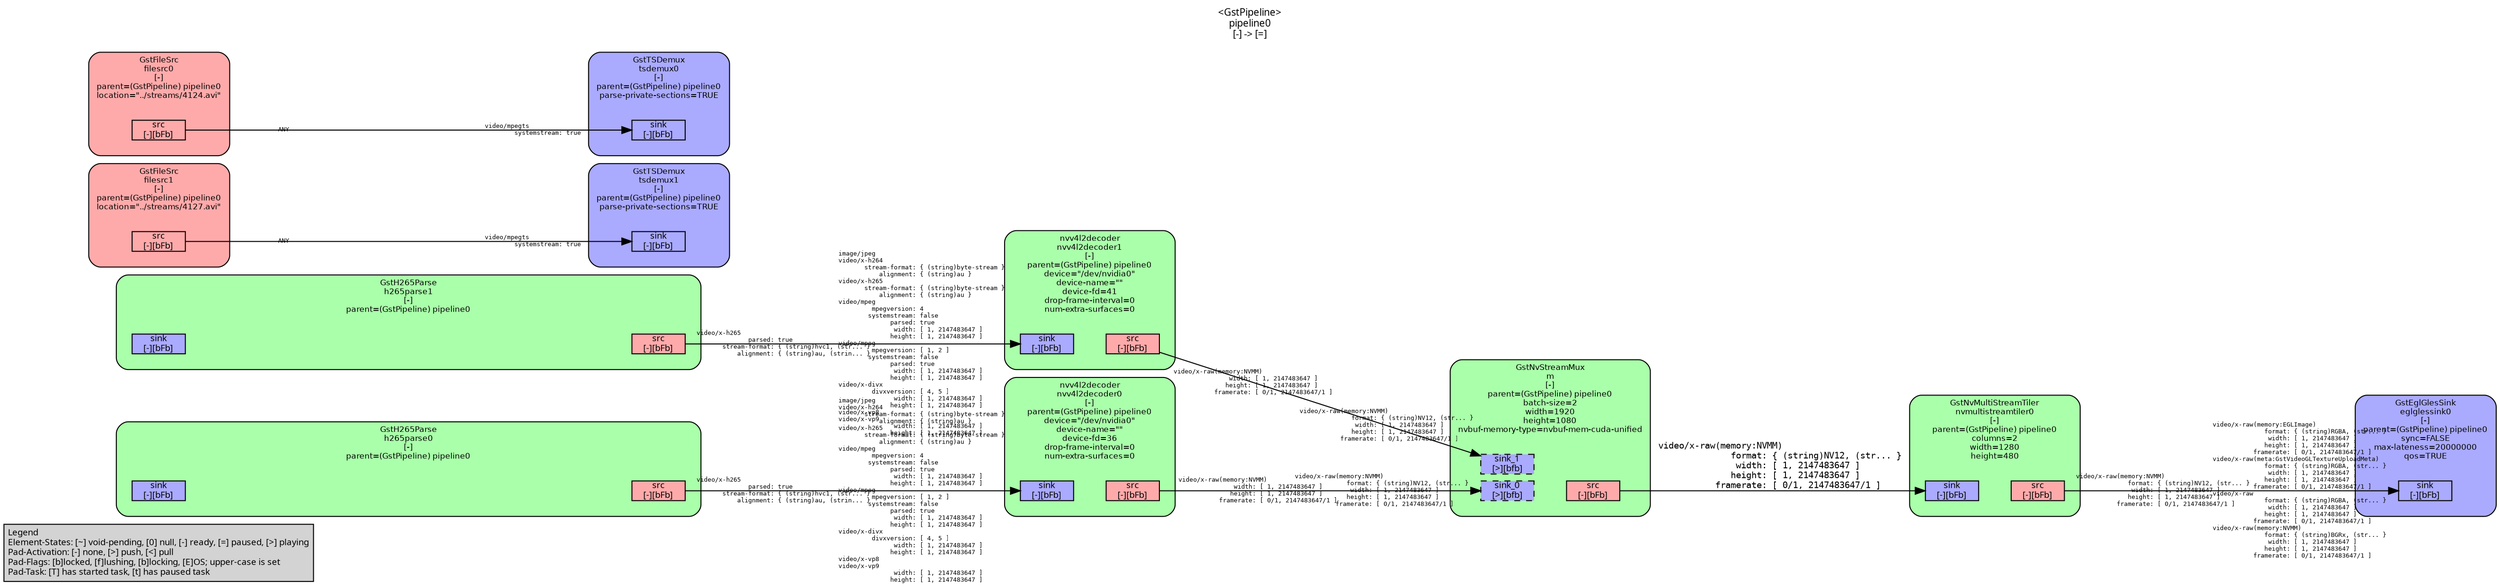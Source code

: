 digraph pipeline {
  rankdir=LR;
  fontname="sans";
  fontsize="10";
  labelloc=t;
  nodesep=.1;
  ranksep=.2;
  label="<GstPipeline>\npipeline0\n[-] -> [=]";
  node [style="filled,rounded", shape=box, fontsize="9", fontname="sans", margin="0.0,0.0"];
  edge [labelfontsize="6", fontsize="9", fontname="monospace"];
  
  legend [
    pos="0,0!",
    margin="0.05,0.05",
    style="filled",
    label="Legend\lElement-States: [~] void-pending, [0] null, [-] ready, [=] paused, [>] playing\lPad-Activation: [-] none, [>] push, [<] pull\lPad-Flags: [b]locked, [f]lushing, [b]locking, [E]OS; upper-case is set\lPad-Task: [T] has started task, [t] has paused task\l",
  ];
  subgraph cluster_eglglessink0_0x55d2ab2d9420 {
    fontname="Bitstream Vera Sans";
    fontsize="8";
    style="filled,rounded";
    color=black;
    label="GstEglGlesSink\neglglessink0\n[-]\nparent=(GstPipeline) pipeline0\nsync=FALSE\nmax-lateness=20000000\nqos=TRUE";
    subgraph cluster_eglglessink0_0x55d2ab2d9420_sink {
      label="";
      style="invis";
      eglglessink0_0x55d2ab2d9420_sink_0x55d2ab2d0620 [color=black, fillcolor="#aaaaff", label="sink\n[-][bFb]", height="0.2", style="filled,solid"];
    }

    fillcolor="#aaaaff";
  }

  subgraph cluster_nvmultistreamtiler0_0x55d2ab28c150 {
    fontname="Bitstream Vera Sans";
    fontsize="8";
    style="filled,rounded";
    color=black;
    label="GstNvMultiStreamTiler\nnvmultistreamtiler0\n[-]\nparent=(GstPipeline) pipeline0\ncolumns=2\nwidth=1280\nheight=480";
    subgraph cluster_nvmultistreamtiler0_0x55d2ab28c150_sink {
      label="";
      style="invis";
      nvmultistreamtiler0_0x55d2ab28c150_sink_0x55d2ab2d0180 [color=black, fillcolor="#aaaaff", label="sink\n[-][bFb]", height="0.2", style="filled,solid"];
    }

    subgraph cluster_nvmultistreamtiler0_0x55d2ab28c150_src {
      label="";
      style="invis";
      nvmultistreamtiler0_0x55d2ab28c150_src_0x55d2ab2d03d0 [color=black, fillcolor="#ffaaaa", label="src\n[-][bFb]", height="0.2", style="filled,solid"];
    }

    nvmultistreamtiler0_0x55d2ab28c150_sink_0x55d2ab2d0180 -> nvmultistreamtiler0_0x55d2ab28c150_src_0x55d2ab2d03d0 [style="invis"];
    fillcolor="#aaffaa";
  }

  nvmultistreamtiler0_0x55d2ab28c150_src_0x55d2ab2d03d0 -> eglglessink0_0x55d2ab2d9420_sink_0x55d2ab2d0620 [labeldistance="10", labelangle="0", label="                                                  ", taillabel="video/x-raw(memory:NVMM)\l              format: { (string)NV12, (str... }\l               width: [ 1, 2147483647 ]\l              height: [ 1, 2147483647 ]\l           framerate: [ 0/1, 2147483647/1 ]\l", headlabel="video/x-raw(memory:EGLImage)\l              format: { (string)RGBA, (str... }\l               width: [ 1, 2147483647 ]\l              height: [ 1, 2147483647 ]\l           framerate: [ 0/1, 2147483647/1 ]\lvideo/x-raw(meta:GstVideoGLTextureUploadMeta)\l              format: { (string)RGBA, (str... }\l               width: [ 1, 2147483647 ]\l              height: [ 1, 2147483647 ]\l           framerate: [ 0/1, 2147483647/1 ]\lvideo/x-raw\l              format: { (string)RGBA, (str... }\l               width: [ 1, 2147483647 ]\l              height: [ 1, 2147483647 ]\l           framerate: [ 0/1, 2147483647/1 ]\lvideo/x-raw(memory:NVMM)\l              format: { (string)BGRx, (str... }\l               width: [ 1, 2147483647 ]\l              height: [ 1, 2147483647 ]\l           framerate: [ 0/1, 2147483647/1 ]\l"]
  subgraph cluster_m_0x55d2ab2ce030 {
    fontname="Bitstream Vera Sans";
    fontsize="8";
    style="filled,rounded";
    color=black;
    label="GstNvStreamMux\nm\n[-]\nparent=(GstPipeline) pipeline0\nbatch-size=2\nwidth=1920\nheight=1080\nnvbuf-memory-type=nvbuf-mem-cuda-unified";
    subgraph cluster_m_0x55d2ab2ce030_sink {
      label="";
      style="invis";
      m_0x55d2ab2ce030_sink_0_0x55d2ab2d0870 [color=black, fillcolor="#aaaaff", label="sink_0\n[>][bfb]", height="0.2", style="filled,dashed"];
      m_0x55d2ab2ce030_sink_1_0x55d2ab2d0ac0 [color=black, fillcolor="#aaaaff", label="sink_1\n[>][bfb]", height="0.2", style="filled,dashed"];
    }

    subgraph cluster_m_0x55d2ab2ce030_src {
      label="";
      style="invis";
      m_0x55d2ab2ce030_src_0x55d2ab19fce0 [color=black, fillcolor="#ffaaaa", label="src\n[-][bFb]", height="0.2", style="filled,solid"];
    }

    m_0x55d2ab2ce030_sink_0_0x55d2ab2d0870 -> m_0x55d2ab2ce030_src_0x55d2ab19fce0 [style="invis"];
    fillcolor="#aaffaa";
  }

  m_0x55d2ab2ce030_src_0x55d2ab19fce0 -> nvmultistreamtiler0_0x55d2ab28c150_sink_0x55d2ab2d0180 [label="video/x-raw(memory:NVMM)\l              format: { (string)NV12, (str... }\l               width: [ 1, 2147483647 ]\l              height: [ 1, 2147483647 ]\l           framerate: [ 0/1, 2147483647/1 ]\l"]
  subgraph cluster_nvv4l2decoder1_0x55d2ab1f69a0 {
    fontname="Bitstream Vera Sans";
    fontsize="8";
    style="filled,rounded";
    color=black;
    label="nvv4l2decoder\nnvv4l2decoder1\n[-]\nparent=(GstPipeline) pipeline0\ndevice=\"/dev/nvidia0\"\ndevice-name=\"\"\ndevice-fd=41\ndrop-frame-interval=0\nnum-extra-surfaces=0";
    subgraph cluster_nvv4l2decoder1_0x55d2ab1f69a0_sink {
      label="";
      style="invis";
      nvv4l2decoder1_0x55d2ab1f69a0_sink_0x55d2ab19f840 [color=black, fillcolor="#aaaaff", label="sink\n[-][bFb]", height="0.2", style="filled,solid"];
    }

    subgraph cluster_nvv4l2decoder1_0x55d2ab1f69a0_src {
      label="";
      style="invis";
      nvv4l2decoder1_0x55d2ab1f69a0_src_0x55d2ab19fa90 [color=black, fillcolor="#ffaaaa", label="src\n[-][bFb]", height="0.2", style="filled,solid"];
    }

    nvv4l2decoder1_0x55d2ab1f69a0_sink_0x55d2ab19f840 -> nvv4l2decoder1_0x55d2ab1f69a0_src_0x55d2ab19fa90 [style="invis"];
    fillcolor="#aaffaa";
  }

  nvv4l2decoder1_0x55d2ab1f69a0_src_0x55d2ab19fa90 -> m_0x55d2ab2ce030_sink_1_0x55d2ab2d0ac0 [labeldistance="10", labelangle="0", label="                                                  ", taillabel="video/x-raw(memory:NVMM)\l               width: [ 1, 2147483647 ]\l              height: [ 1, 2147483647 ]\l           framerate: [ 0/1, 2147483647/1 ]\l", headlabel="video/x-raw(memory:NVMM)\l              format: { (string)NV12, (str... }\l               width: [ 1, 2147483647 ]\l              height: [ 1, 2147483647 ]\l           framerate: [ 0/1, 2147483647/1 ]\l"]
  subgraph cluster_h265parse1_0x55d2ab1f3680 {
    fontname="Bitstream Vera Sans";
    fontsize="8";
    style="filled,rounded";
    color=black;
    label="GstH265Parse\nh265parse1\n[-]\nparent=(GstPipeline) pipeline0";
    subgraph cluster_h265parse1_0x55d2ab1f3680_sink {
      label="";
      style="invis";
      h265parse1_0x55d2ab1f3680_sink_0x55d2ab19f3a0 [color=black, fillcolor="#aaaaff", label="sink\n[-][bFb]", height="0.2", style="filled,solid"];
    }

    subgraph cluster_h265parse1_0x55d2ab1f3680_src {
      label="";
      style="invis";
      h265parse1_0x55d2ab1f3680_src_0x55d2ab19f5f0 [color=black, fillcolor="#ffaaaa", label="src\n[-][bFb]", height="0.2", style="filled,solid"];
    }

    h265parse1_0x55d2ab1f3680_sink_0x55d2ab19f3a0 -> h265parse1_0x55d2ab1f3680_src_0x55d2ab19f5f0 [style="invis"];
    fillcolor="#aaffaa";
  }

  h265parse1_0x55d2ab1f3680_src_0x55d2ab19f5f0 -> nvv4l2decoder1_0x55d2ab1f69a0_sink_0x55d2ab19f840 [labeldistance="10", labelangle="0", label="                                                  ", taillabel="video/x-h265\l              parsed: true\l       stream-format: { (string)hvc1, (str... }\l           alignment: { (string)au, (strin... }\l", headlabel="image/jpeg\lvideo/x-h264\l       stream-format: { (string)byte-stream }\l           alignment: { (string)au }\lvideo/x-h265\l       stream-format: { (string)byte-stream }\l           alignment: { (string)au }\lvideo/mpeg\l         mpegversion: 4\l        systemstream: false\l              parsed: true\l               width: [ 1, 2147483647 ]\l              height: [ 1, 2147483647 ]\lvideo/mpeg\l         mpegversion: [ 1, 2 ]\l        systemstream: false\l              parsed: true\l               width: [ 1, 2147483647 ]\l              height: [ 1, 2147483647 ]\lvideo/x-divx\l         divxversion: [ 4, 5 ]\l               width: [ 1, 2147483647 ]\l              height: [ 1, 2147483647 ]\lvideo/x-vp8\lvideo/x-vp9\l               width: [ 1, 2147483647 ]\l              height: [ 1, 2147483647 ]\l"]
  subgraph cluster_tsdemux1_0x55d2ab1a42f0 {
    fontname="Bitstream Vera Sans";
    fontsize="8";
    style="filled,rounded";
    color=black;
    label="GstTSDemux\ntsdemux1\n[-]\nparent=(GstPipeline) pipeline0\nparse-private-sections=TRUE";
    subgraph cluster_tsdemux1_0x55d2ab1a42f0_sink {
      label="";
      style="invis";
      tsdemux1_0x55d2ab1a42f0_sink_0x55d2ab19f150 [color=black, fillcolor="#aaaaff", label="sink\n[-][bFb]", height="0.2", style="filled,solid"];
    }

    fillcolor="#aaaaff";
  }

  subgraph cluster_filesrc1_0x55d2ab1986e0 {
    fontname="Bitstream Vera Sans";
    fontsize="8";
    style="filled,rounded";
    color=black;
    label="GstFileSrc\nfilesrc1\n[-]\nparent=(GstPipeline) pipeline0\nlocation=\"../streams/4127.avi\"";
    subgraph cluster_filesrc1_0x55d2ab1986e0_src {
      label="";
      style="invis";
      filesrc1_0x55d2ab1986e0_src_0x55d2ab19ef00 [color=black, fillcolor="#ffaaaa", label="src\n[-][bFb]", height="0.2", style="filled,solid"];
    }

    fillcolor="#ffaaaa";
  }

  filesrc1_0x55d2ab1986e0_src_0x55d2ab19ef00 -> tsdemux1_0x55d2ab1a42f0_sink_0x55d2ab19f150 [labeldistance="10", labelangle="0", label="                                                  ", taillabel="ANY", headlabel="video/mpegts\l        systemstream: true\l"]
  subgraph cluster_nvv4l2decoder0_0x55d2ab1db230 {
    fontname="Bitstream Vera Sans";
    fontsize="8";
    style="filled,rounded";
    color=black;
    label="nvv4l2decoder\nnvv4l2decoder0\n[-]\nparent=(GstPipeline) pipeline0\ndevice=\"/dev/nvidia0\"\ndevice-name=\"\"\ndevice-fd=36\ndrop-frame-interval=0\nnum-extra-surfaces=0";
    subgraph cluster_nvv4l2decoder0_0x55d2ab1db230_sink {
      label="";
      style="invis";
      nvv4l2decoder0_0x55d2ab1db230_sink_0x55d2ab19ea60 [color=black, fillcolor="#aaaaff", label="sink\n[-][bFb]", height="0.2", style="filled,solid"];
    }

    subgraph cluster_nvv4l2decoder0_0x55d2ab1db230_src {
      label="";
      style="invis";
      nvv4l2decoder0_0x55d2ab1db230_src_0x55d2ab19ecb0 [color=black, fillcolor="#ffaaaa", label="src\n[-][bFb]", height="0.2", style="filled,solid"];
    }

    nvv4l2decoder0_0x55d2ab1db230_sink_0x55d2ab19ea60 -> nvv4l2decoder0_0x55d2ab1db230_src_0x55d2ab19ecb0 [style="invis"];
    fillcolor="#aaffaa";
  }

  nvv4l2decoder0_0x55d2ab1db230_src_0x55d2ab19ecb0 -> m_0x55d2ab2ce030_sink_0_0x55d2ab2d0870 [labeldistance="10", labelangle="0", label="                                                  ", taillabel="video/x-raw(memory:NVMM)\l               width: [ 1, 2147483647 ]\l              height: [ 1, 2147483647 ]\l           framerate: [ 0/1, 2147483647/1 ]\l", headlabel="video/x-raw(memory:NVMM)\l              format: { (string)NV12, (str... }\l               width: [ 1, 2147483647 ]\l              height: [ 1, 2147483647 ]\l           framerate: [ 0/1, 2147483647/1 ]\l"]
  subgraph cluster_h265parse0_0x55d2ab1bea60 {
    fontname="Bitstream Vera Sans";
    fontsize="8";
    style="filled,rounded";
    color=black;
    label="GstH265Parse\nh265parse0\n[-]\nparent=(GstPipeline) pipeline0";
    subgraph cluster_h265parse0_0x55d2ab1bea60_sink {
      label="";
      style="invis";
      h265parse0_0x55d2ab1bea60_sink_0x55d2ab19e5c0 [color=black, fillcolor="#aaaaff", label="sink\n[-][bFb]", height="0.2", style="filled,solid"];
    }

    subgraph cluster_h265parse0_0x55d2ab1bea60_src {
      label="";
      style="invis";
      h265parse0_0x55d2ab1bea60_src_0x55d2ab19e810 [color=black, fillcolor="#ffaaaa", label="src\n[-][bFb]", height="0.2", style="filled,solid"];
    }

    h265parse0_0x55d2ab1bea60_sink_0x55d2ab19e5c0 -> h265parse0_0x55d2ab1bea60_src_0x55d2ab19e810 [style="invis"];
    fillcolor="#aaffaa";
  }

  h265parse0_0x55d2ab1bea60_src_0x55d2ab19e810 -> nvv4l2decoder0_0x55d2ab1db230_sink_0x55d2ab19ea60 [labeldistance="10", labelangle="0", label="                                                  ", taillabel="video/x-h265\l              parsed: true\l       stream-format: { (string)hvc1, (str... }\l           alignment: { (string)au, (strin... }\l", headlabel="image/jpeg\lvideo/x-h264\l       stream-format: { (string)byte-stream }\l           alignment: { (string)au }\lvideo/x-h265\l       stream-format: { (string)byte-stream }\l           alignment: { (string)au }\lvideo/mpeg\l         mpegversion: 4\l        systemstream: false\l              parsed: true\l               width: [ 1, 2147483647 ]\l              height: [ 1, 2147483647 ]\lvideo/mpeg\l         mpegversion: [ 1, 2 ]\l        systemstream: false\l              parsed: true\l               width: [ 1, 2147483647 ]\l              height: [ 1, 2147483647 ]\lvideo/x-divx\l         divxversion: [ 4, 5 ]\l               width: [ 1, 2147483647 ]\l              height: [ 1, 2147483647 ]\lvideo/x-vp8\lvideo/x-vp9\l               width: [ 1, 2147483647 ]\l              height: [ 1, 2147483647 ]\l"]
  subgraph cluster_tsdemux0_0x55d2ab1a4010 {
    fontname="Bitstream Vera Sans";
    fontsize="8";
    style="filled,rounded";
    color=black;
    label="GstTSDemux\ntsdemux0\n[-]\nparent=(GstPipeline) pipeline0\nparse-private-sections=TRUE";
    subgraph cluster_tsdemux0_0x55d2ab1a4010_sink {
      label="";
      style="invis";
      tsdemux0_0x55d2ab1a4010_sink_0x55d2ab19e370 [color=black, fillcolor="#aaaaff", label="sink\n[-][bFb]", height="0.2", style="filled,solid"];
    }

    fillcolor="#aaaaff";
  }

  subgraph cluster_filesrc0_0x55d2ab198350 {
    fontname="Bitstream Vera Sans";
    fontsize="8";
    style="filled,rounded";
    color=black;
    label="GstFileSrc\nfilesrc0\n[-]\nparent=(GstPipeline) pipeline0\nlocation=\"../streams/4124.avi\"";
    subgraph cluster_filesrc0_0x55d2ab198350_src {
      label="";
      style="invis";
      filesrc0_0x55d2ab198350_src_0x55d2ab19e120 [color=black, fillcolor="#ffaaaa", label="src\n[-][bFb]", height="0.2", style="filled,solid"];
    }

    fillcolor="#ffaaaa";
  }

  filesrc0_0x55d2ab198350_src_0x55d2ab19e120 -> tsdemux0_0x55d2ab1a4010_sink_0x55d2ab19e370 [labeldistance="10", labelangle="0", label="                                                  ", taillabel="ANY", headlabel="video/mpegts\l        systemstream: true\l"]
}
